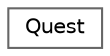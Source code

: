 digraph "Graphical Class Hierarchy"
{
 // LATEX_PDF_SIZE
  bgcolor="transparent";
  edge [fontname=Helvetica,fontsize=10,labelfontname=Helvetica,labelfontsize=10];
  node [fontname=Helvetica,fontsize=10,shape=box,height=0.2,width=0.4];
  rankdir="LR";
  Node0 [id="Node000000",label="Quest",height=0.2,width=0.4,color="grey40", fillcolor="white", style="filled",URL="$classQuest.html",tooltip="Represents a quest or task for the player."];
}
